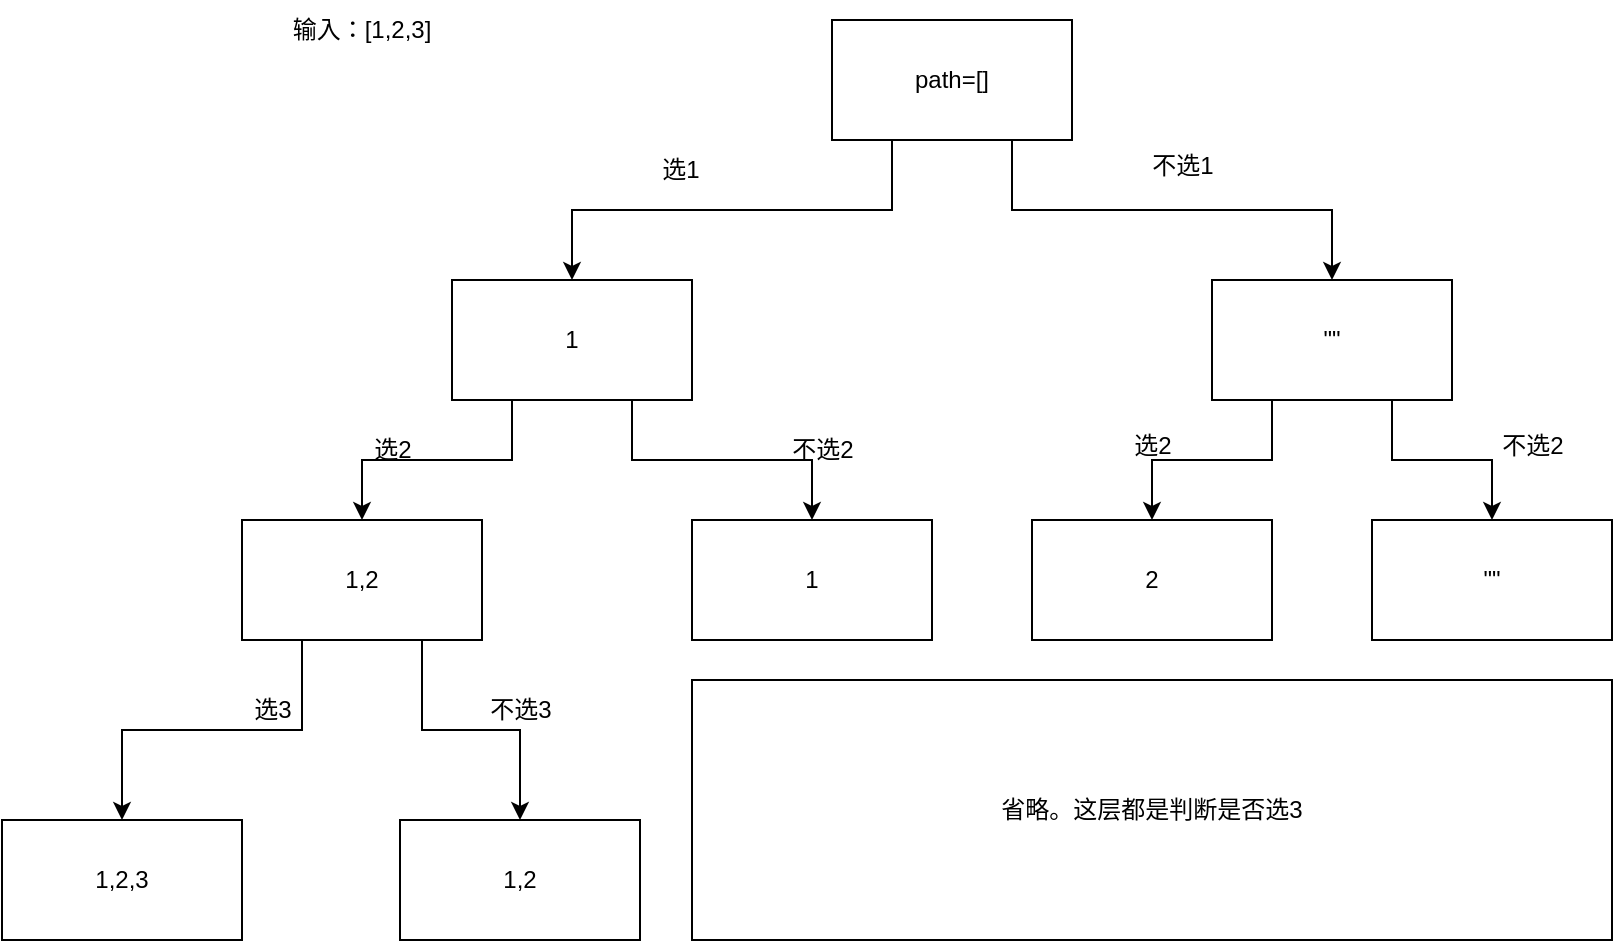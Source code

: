 <mxfile version="24.0.0" type="github">
  <diagram name="第 1 页" id="1XCP7jNMBcmsMrd_4nbx">
    <mxGraphModel dx="1775" dy="614" grid="1" gridSize="10" guides="1" tooltips="1" connect="1" arrows="1" fold="1" page="1" pageScale="1" pageWidth="827" pageHeight="1169" math="0" shadow="0">
      <root>
        <mxCell id="0" />
        <mxCell id="1" parent="0" />
        <mxCell id="qr7Fa6f-GQXD6Rq6hVUz-7" style="edgeStyle=orthogonalEdgeStyle;rounded=0;orthogonalLoop=1;jettySize=auto;html=1;exitX=0.25;exitY=1;exitDx=0;exitDy=0;entryX=0.5;entryY=0;entryDx=0;entryDy=0;" edge="1" parent="1" source="qr7Fa6f-GQXD6Rq6hVUz-1" target="qr7Fa6f-GQXD6Rq6hVUz-2">
          <mxGeometry relative="1" as="geometry" />
        </mxCell>
        <mxCell id="qr7Fa6f-GQXD6Rq6hVUz-8" style="edgeStyle=orthogonalEdgeStyle;rounded=0;orthogonalLoop=1;jettySize=auto;html=1;exitX=0.75;exitY=1;exitDx=0;exitDy=0;entryX=0.5;entryY=0;entryDx=0;entryDy=0;" edge="1" parent="1" source="qr7Fa6f-GQXD6Rq6hVUz-1" target="qr7Fa6f-GQXD6Rq6hVUz-3">
          <mxGeometry relative="1" as="geometry" />
        </mxCell>
        <mxCell id="qr7Fa6f-GQXD6Rq6hVUz-1" value="path=[]" style="rounded=0;whiteSpace=wrap;html=1;" vertex="1" parent="1">
          <mxGeometry x="360" y="90" width="120" height="60" as="geometry" />
        </mxCell>
        <mxCell id="qr7Fa6f-GQXD6Rq6hVUz-15" style="edgeStyle=orthogonalEdgeStyle;rounded=0;orthogonalLoop=1;jettySize=auto;html=1;exitX=0.25;exitY=1;exitDx=0;exitDy=0;entryX=0.5;entryY=0;entryDx=0;entryDy=0;" edge="1" parent="1" source="qr7Fa6f-GQXD6Rq6hVUz-2" target="qr7Fa6f-GQXD6Rq6hVUz-12">
          <mxGeometry relative="1" as="geometry" />
        </mxCell>
        <mxCell id="qr7Fa6f-GQXD6Rq6hVUz-16" style="edgeStyle=orthogonalEdgeStyle;rounded=0;orthogonalLoop=1;jettySize=auto;html=1;exitX=0.75;exitY=1;exitDx=0;exitDy=0;entryX=0.5;entryY=0;entryDx=0;entryDy=0;" edge="1" parent="1" source="qr7Fa6f-GQXD6Rq6hVUz-2" target="qr7Fa6f-GQXD6Rq6hVUz-14">
          <mxGeometry relative="1" as="geometry" />
        </mxCell>
        <mxCell id="qr7Fa6f-GQXD6Rq6hVUz-2" value="1" style="rounded=0;whiteSpace=wrap;html=1;" vertex="1" parent="1">
          <mxGeometry x="170" y="220" width="120" height="60" as="geometry" />
        </mxCell>
        <mxCell id="qr7Fa6f-GQXD6Rq6hVUz-20" style="edgeStyle=orthogonalEdgeStyle;rounded=0;orthogonalLoop=1;jettySize=auto;html=1;exitX=0.25;exitY=1;exitDx=0;exitDy=0;" edge="1" parent="1" source="qr7Fa6f-GQXD6Rq6hVUz-3" target="qr7Fa6f-GQXD6Rq6hVUz-19">
          <mxGeometry relative="1" as="geometry" />
        </mxCell>
        <mxCell id="qr7Fa6f-GQXD6Rq6hVUz-22" style="edgeStyle=orthogonalEdgeStyle;rounded=0;orthogonalLoop=1;jettySize=auto;html=1;exitX=0.75;exitY=1;exitDx=0;exitDy=0;entryX=0.5;entryY=0;entryDx=0;entryDy=0;" edge="1" parent="1" source="qr7Fa6f-GQXD6Rq6hVUz-3" target="qr7Fa6f-GQXD6Rq6hVUz-21">
          <mxGeometry relative="1" as="geometry" />
        </mxCell>
        <mxCell id="qr7Fa6f-GQXD6Rq6hVUz-3" value="&quot;&quot;" style="whiteSpace=wrap;html=1;" vertex="1" parent="1">
          <mxGeometry x="550" y="220" width="120" height="60" as="geometry" />
        </mxCell>
        <mxCell id="qr7Fa6f-GQXD6Rq6hVUz-9" value="选1" style="text;html=1;align=center;verticalAlign=middle;resizable=0;points=[];autosize=1;strokeColor=none;fillColor=none;" vertex="1" parent="1">
          <mxGeometry x="264" y="150" width="40" height="30" as="geometry" />
        </mxCell>
        <mxCell id="qr7Fa6f-GQXD6Rq6hVUz-10" value="不选1" style="text;html=1;align=center;verticalAlign=middle;resizable=0;points=[];autosize=1;strokeColor=none;fillColor=none;" vertex="1" parent="1">
          <mxGeometry x="510" y="148" width="50" height="30" as="geometry" />
        </mxCell>
        <mxCell id="qr7Fa6f-GQXD6Rq6hVUz-12" value="1,2" style="whiteSpace=wrap;html=1;" vertex="1" parent="1">
          <mxGeometry x="65" y="340" width="120" height="60" as="geometry" />
        </mxCell>
        <mxCell id="qr7Fa6f-GQXD6Rq6hVUz-13" value="输入：[1,2,3]" style="text;html=1;align=center;verticalAlign=middle;whiteSpace=wrap;rounded=0;" vertex="1" parent="1">
          <mxGeometry x="60" y="80" width="130" height="30" as="geometry" />
        </mxCell>
        <mxCell id="qr7Fa6f-GQXD6Rq6hVUz-14" value="1" style="whiteSpace=wrap;html=1;" vertex="1" parent="1">
          <mxGeometry x="290" y="340" width="120" height="60" as="geometry" />
        </mxCell>
        <mxCell id="qr7Fa6f-GQXD6Rq6hVUz-17" value="选2" style="text;html=1;align=center;verticalAlign=middle;resizable=0;points=[];autosize=1;strokeColor=none;fillColor=none;" vertex="1" parent="1">
          <mxGeometry x="120" y="290" width="40" height="30" as="geometry" />
        </mxCell>
        <mxCell id="qr7Fa6f-GQXD6Rq6hVUz-18" value="不选2" style="text;html=1;align=center;verticalAlign=middle;resizable=0;points=[];autosize=1;strokeColor=none;fillColor=none;" vertex="1" parent="1">
          <mxGeometry x="330" y="290" width="50" height="30" as="geometry" />
        </mxCell>
        <mxCell id="qr7Fa6f-GQXD6Rq6hVUz-19" value="2" style="whiteSpace=wrap;html=1;" vertex="1" parent="1">
          <mxGeometry x="460" y="340" width="120" height="60" as="geometry" />
        </mxCell>
        <mxCell id="qr7Fa6f-GQXD6Rq6hVUz-21" value="&quot;&quot;" style="whiteSpace=wrap;html=1;" vertex="1" parent="1">
          <mxGeometry x="630" y="340" width="120" height="60" as="geometry" />
        </mxCell>
        <mxCell id="qr7Fa6f-GQXD6Rq6hVUz-23" value="选2" style="text;html=1;align=center;verticalAlign=middle;resizable=0;points=[];autosize=1;strokeColor=none;fillColor=none;" vertex="1" parent="1">
          <mxGeometry x="500" y="288" width="40" height="30" as="geometry" />
        </mxCell>
        <mxCell id="qr7Fa6f-GQXD6Rq6hVUz-24" value="不选2" style="text;html=1;align=center;verticalAlign=middle;resizable=0;points=[];autosize=1;strokeColor=none;fillColor=none;" vertex="1" parent="1">
          <mxGeometry x="685" y="288" width="50" height="30" as="geometry" />
        </mxCell>
        <mxCell id="qr7Fa6f-GQXD6Rq6hVUz-38" style="edgeStyle=orthogonalEdgeStyle;rounded=0;orthogonalLoop=1;jettySize=auto;html=1;exitX=0.25;exitY=1;exitDx=0;exitDy=0;entryX=0.5;entryY=0;entryDx=0;entryDy=0;" edge="1" parent="1" target="qr7Fa6f-GQXD6Rq6hVUz-42" source="qr7Fa6f-GQXD6Rq6hVUz-12">
          <mxGeometry relative="1" as="geometry">
            <mxPoint x="189.5" y="440" as="sourcePoint" />
          </mxGeometry>
        </mxCell>
        <mxCell id="qr7Fa6f-GQXD6Rq6hVUz-39" style="edgeStyle=orthogonalEdgeStyle;rounded=0;orthogonalLoop=1;jettySize=auto;html=1;exitX=0.75;exitY=1;exitDx=0;exitDy=0;entryX=0.5;entryY=0;entryDx=0;entryDy=0;" edge="1" parent="1" target="qr7Fa6f-GQXD6Rq6hVUz-43" source="qr7Fa6f-GQXD6Rq6hVUz-12">
          <mxGeometry relative="1" as="geometry">
            <mxPoint x="249.5" y="440" as="sourcePoint" />
          </mxGeometry>
        </mxCell>
        <mxCell id="qr7Fa6f-GQXD6Rq6hVUz-42" value="1,2,3" style="whiteSpace=wrap;html=1;" vertex="1" parent="1">
          <mxGeometry x="-55" y="490" width="120" height="60" as="geometry" />
        </mxCell>
        <mxCell id="qr7Fa6f-GQXD6Rq6hVUz-43" value="1,2" style="whiteSpace=wrap;html=1;" vertex="1" parent="1">
          <mxGeometry x="144" y="490" width="120" height="60" as="geometry" />
        </mxCell>
        <mxCell id="qr7Fa6f-GQXD6Rq6hVUz-44" value="选3" style="text;html=1;align=center;verticalAlign=middle;resizable=0;points=[];autosize=1;strokeColor=none;fillColor=none;" vertex="1" parent="1">
          <mxGeometry x="60" y="420" width="40" height="30" as="geometry" />
        </mxCell>
        <mxCell id="qr7Fa6f-GQXD6Rq6hVUz-45" value="不选3" style="text;html=1;align=center;verticalAlign=middle;resizable=0;points=[];autosize=1;strokeColor=none;fillColor=none;" vertex="1" parent="1">
          <mxGeometry x="179" y="420" width="50" height="30" as="geometry" />
        </mxCell>
        <mxCell id="qr7Fa6f-GQXD6Rq6hVUz-48" value="省略。这层都是判断是否选3" style="rounded=0;whiteSpace=wrap;html=1;" vertex="1" parent="1">
          <mxGeometry x="290" y="420" width="460" height="130" as="geometry" />
        </mxCell>
      </root>
    </mxGraphModel>
  </diagram>
</mxfile>
